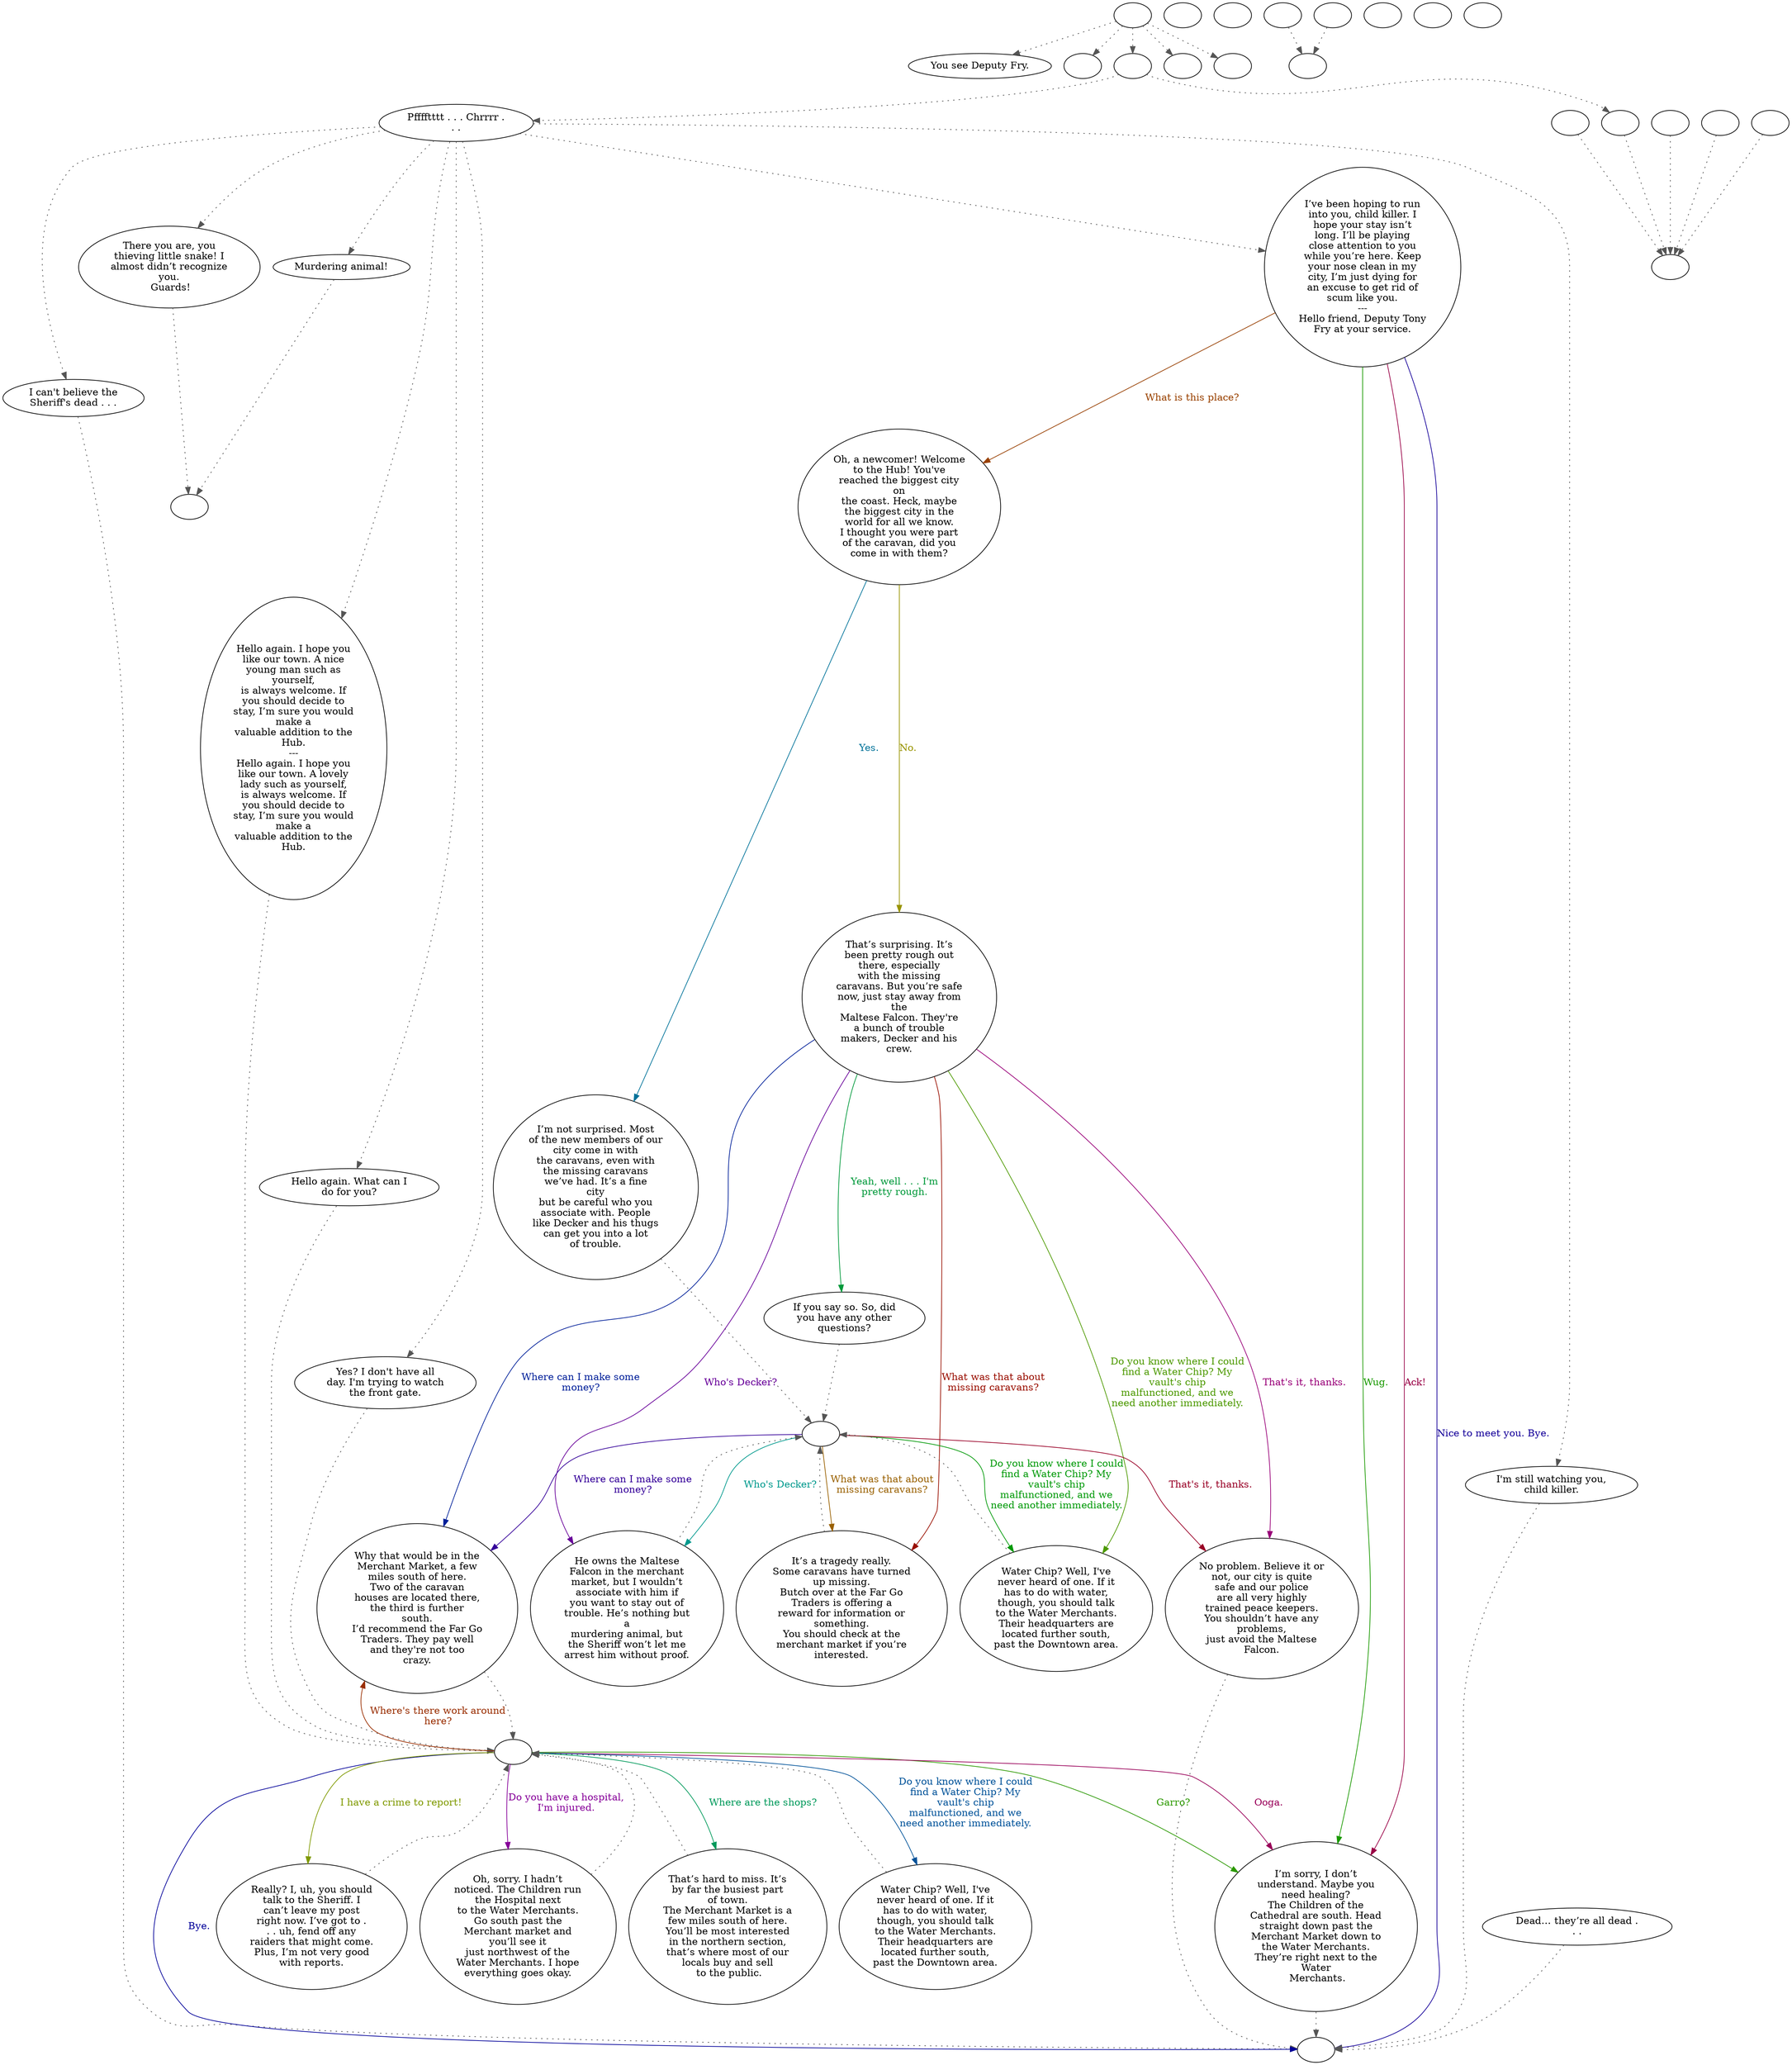 digraph FRY {
  "start" [style=filled       fillcolor="#FFFFFF"       color="#000000"]
  "start" -> "look_at_p_proc" [style=dotted color="#555555"]
  "start" -> "pickup_p_proc" [style=dotted color="#555555"]
  "start" -> "talk_p_proc" [style=dotted color="#555555"]
  "start" -> "critter_p_proc" [style=dotted color="#555555"]
  "start" -> "destroy_p_proc" [style=dotted color="#555555"]
  "start" [label=""]
  "combat" [style=filled       fillcolor="#FFFFFF"       color="#000000"]
  "combat" [label=""]
  "critter_p_proc" [style=filled       fillcolor="#FFFFFF"       color="#000000"]
  "critter_p_proc" [label=""]
  "pickup_p_proc" [style=filled       fillcolor="#FFFFFF"       color="#000000"]
  "pickup_p_proc" [label=""]
  "talk_p_proc" [style=filled       fillcolor="#FFFFFF"       color="#000000"]
  "talk_p_proc" -> "get_reaction" [style=dotted color="#555555"]
  "talk_p_proc" -> "FryDialog" [style=dotted color="#555555"]
  "talk_p_proc" [label=""]
  "destroy_p_proc" [style=filled       fillcolor="#FFFFFF"       color="#000000"]
  "destroy_p_proc" [label=""]
  "look_at_p_proc" [style=filled       fillcolor="#FFFFFF"       color="#000000"]
  "look_at_p_proc" [label="You see Deputy Fry."]
  "damage_p_proc" [style=filled       fillcolor="#FFFFFF"       color="#000000"]
  "damage_p_proc" [label=""]
  "FryDialog" [style=filled       fillcolor="#FFFFFF"       color="#000000"]
  "FryDialog" -> "Fry11" [style=dotted color="#555555"]
  "FryDialog" -> "Fry12" [style=dotted color="#555555"]
  "FryDialog" -> "Fry13" [style=dotted color="#555555"]
  "FryDialog" -> "Fry00" [style=dotted color="#555555"]
  "FryDialog" -> "Fry10" [style=dotted color="#555555"]
  "FryDialog" -> "Fry14" [style=dotted color="#555555"]
  "FryDialog" -> "Fry15" [style=dotted color="#555555"]
  "FryDialog" -> "Fry16" [style=dotted color="#555555"]
  "FryDialog" [label="Pfffftttt . . . Chrrrr .\n. ."]
  "FryCombat" [style=filled       fillcolor="#FFFFFF"       color="#000000"]
  "FryCombat" [label=""]
  "FryEnd" [style=filled       fillcolor="#FFFFFF"       color="#000000"]
  "FryEnd" [label=""]
  "Fry00" [style=filled       fillcolor="#FFFFFF"       color="#000000"]
  "Fry00" [label="I’ve been hoping to run\ninto you, child killer. I\nhope your stay isn’t\nlong. I’ll be playing\nclose attention to you\nwhile you’re here. Keep\nyour nose clean in my\ncity, I’m just dying for\nan excuse to get rid of\nscum like you.\n---\nHello friend, Deputy Tony\nFry at your service."]
  "Fry00" -> "Fry01" [label="What is this place?" color="#994100" fontcolor="#994100"]
  "Fry00" -> "FryEnd" [label="Nice to meet you. Bye." color="#140099" fontcolor="#140099"]
  "Fry00" -> "Fry09" [label="Wug." color="#199900" fontcolor="#199900"]
  "Fry00" -> "Fry09" [label="Ack!" color="#990045" fontcolor="#990045"]
  "Fry01" [style=filled       fillcolor="#FFFFFF"       color="#000000"]
  "Fry01" [label="Oh, a newcomer! Welcome\nto the Hub! You've\nreached the biggest city\non\nthe coast. Heck, maybe\nthe biggest city in the\nworld for all we know.\nI thought you were part\nof the caravan, did you\ncome in with them?"]
  "Fry01" -> "Fry02" [label="Yes." color="#007299" fontcolor="#007299"]
  "Fry01" -> "Fry03" [label="No." color="#999400" fontcolor="#999400"]
  "Fry02" [style=filled       fillcolor="#FFFFFF"       color="#000000"]
  "Fry02" -> "Fry05" [style=dotted color="#555555"]
  "Fry02" [label="I’m not surprised. Most\nof the new members of our\ncity come in with\nthe caravans, even with\nthe missing caravans\nwe’ve had. It’s a fine\ncity\nbut be careful who you\nassociate with. People\nlike Decker and his thugs\ncan get you into a lot\nof trouble."]
  "Fry03" [style=filled       fillcolor="#FFFFFF"       color="#000000"]
  "Fry03" [label="That’s surprising. It’s\nbeen pretty rough out\nthere, especially\nwith the missing\ncaravans. But you’re safe\nnow, just stay away from\nthe\nMaltese Falcon. They're\na bunch of trouble\nmakers, Decker and his\ncrew."]
  "Fry03" -> "Fry07" [label="Who's Decker?" color="#670099" fontcolor="#670099"]
  "Fry03" -> "Fry04" [label="Yeah, well . . . I'm\npretty rough." color="#00993A" fontcolor="#00993A"]
  "Fry03" -> "Fry06" [label="What was that about\nmissing caravans?" color="#990E00" fontcolor="#990E00"]
  "Fry03" -> "Fry21" [label="Where can I make some\nmoney?" color="#001F99" fontcolor="#001F99"]
  "Fry03" -> "Fry23" [label="Do you know where I could\nfind a Water Chip? My\nvault's chip\nmalfunctioned, and we\nneed another immediately." color="#4C9900" fontcolor="#4C9900"]
  "Fry03" -> "Fry08" [label="That's it, thanks." color="#990078" fontcolor="#990078"]
  "Fry04" [style=filled       fillcolor="#FFFFFF"       color="#000000"]
  "Fry04" -> "Fry05" [style=dotted color="#555555"]
  "Fry04" [label="If you say so. So, did\nyou have any other\nquestions?"]
  "Fry05" [style=filled       fillcolor="#FFFFFF"       color="#000000"]
  "Fry05" [label=""]
  "Fry05" -> "Fry07" [label="Who's Decker?" color="#00998D" fontcolor="#00998D"]
  "Fry05" -> "Fry06" [label="What was that about\nmissing caravans?" color="#996000" fontcolor="#996000"]
  "Fry05" -> "Fry21" [label="Where can I make some\nmoney?" color="#340099" fontcolor="#340099"]
  "Fry05" -> "Fry23" [label="Do you know where I could\nfind a Water Chip? My\nvault's chip\nmalfunctioned, and we\nneed another immediately." color="#009907" fontcolor="#009907"]
  "Fry05" -> "Fry08" [label="That's it, thanks." color="#990026" fontcolor="#990026"]
  "Fry06" [style=filled       fillcolor="#FFFFFF"       color="#000000"]
  "Fry06" -> "Fry05" [style=dotted color="#555555"]
  "Fry06" [label="It’s a tragedy really.\nSome caravans have turned\nup missing.\nButch over at the Far Go\nTraders is offering a\nreward for information or\nsomething.\nYou should check at the\nmerchant market if you’re\ninterested."]
  "Fry07" [style=filled       fillcolor="#FFFFFF"       color="#000000"]
  "Fry07" -> "Fry05" [style=dotted color="#555555"]
  "Fry07" [label="He owns the Maltese\nFalcon in the merchant\nmarket, but I wouldn’t\nassociate with him if\nyou want to stay out of\ntrouble. He’s nothing but\na\nmurdering animal, but\nthe Sheriff won’t let me\narrest him without proof."]
  "Fry08" [style=filled       fillcolor="#FFFFFF"       color="#000000"]
  "Fry08" -> "FryEnd" [style=dotted color="#555555"]
  "Fry08" [label="No problem. Believe it or\nnot, our city is quite\nsafe and our police\nare all very highly\ntrained peace keepers.\nYou shouldn’t have any\nproblems,\njust avoid the Maltese\nFalcon."]
  "Fry09" [style=filled       fillcolor="#FFFFFF"       color="#000000"]
  "Fry09" -> "FryEnd" [style=dotted color="#555555"]
  "Fry09" [label="I’m sorry, I don’t\nunderstand. Maybe you\nneed healing?\nThe Children of the\nCathedral are south. Head\nstraight down past the\nMerchant Market down to\nthe Water Merchants.\nThey’re right next to the\nWater\n Merchants."]
  "Fry10" [style=filled       fillcolor="#FFFFFF"       color="#000000"]
  "Fry10" -> "FryEnd" [style=dotted color="#555555"]
  "Fry10" [label="I'm still watching you,\nchild killer."]
  "Fry11" [style=filled       fillcolor="#FFFFFF"       color="#000000"]
  "Fry11" -> "FryCombat" [style=dotted color="#555555"]
  "Fry11" [label="Murdering animal!"]
  "Fry12" [style=filled       fillcolor="#FFFFFF"       color="#000000"]
  "Fry12" -> "FryEnd" [style=dotted color="#555555"]
  "Fry12" [label="I can't believe the\nSheriff's dead . . ."]
  "Fry13" [style=filled       fillcolor="#FFFFFF"       color="#000000"]
  "Fry13" -> "FryCombat" [style=dotted color="#555555"]
  "Fry13" [label="There you are, you\nthieving little snake! I\nalmost didn’t recognize\nyou.\n Guards!"]
  "Fry14" [style=filled       fillcolor="#FFFFFF"       color="#000000"]
  "Fry14" -> "Fry17" [style=dotted color="#555555"]
  "Fry14" [label="Hello again. I hope you\nlike our town. A nice\nyoung man such as\nyourself,\nis always welcome. If\nyou should decide to\nstay, I’m sure you would\nmake a\nvaluable addition to the\nHub.\n---\nHello again. I hope you\nlike our town. A lovely\nlady such as yourself,\nis always welcome. If\nyou should decide to\nstay, I’m sure you would\nmake a\nvaluable addition to the\nHub."]
  "Fry15" [style=filled       fillcolor="#FFFFFF"       color="#000000"]
  "Fry15" -> "Fry17" [style=dotted color="#555555"]
  "Fry15" [label="Hello again. What can I\ndo for you?"]
  "Fry16" [style=filled       fillcolor="#FFFFFF"       color="#000000"]
  "Fry16" -> "Fry17" [style=dotted color="#555555"]
  "Fry16" [label="Yes? I don't have all\nday. I'm trying to watch\nthe front gate."]
  "Fry17" [style=filled       fillcolor="#FFFFFF"       color="#000000"]
  "Fry17" [label=""]
  "Fry17" -> "Fry24" [label="Do you know where I could\nfind a Water Chip? My\nvault's chip\nmalfunctioned, and we\nneed another immediately." color="#005299" fontcolor="#005299"]
  "Fry17" -> "Fry18" [label="I have a crime to report!" color="#7F9900" fontcolor="#7F9900"]
  "Fry17" -> "Fry19" [label="Do you have a hospital,\nI'm injured." color="#860099" fontcolor="#860099"]
  "Fry17" -> "Fry20" [label="Where are the shops?" color="#00995A" fontcolor="#00995A"]
  "Fry17" -> "Fry21" [label="Where's there work around\nhere?" color="#992D00" fontcolor="#992D00"]
  "Fry17" -> "FryEnd" [label="Bye." color="#010099" fontcolor="#010099"]
  "Fry17" -> "Fry09" [label="Garro?" color="#2C9900" fontcolor="#2C9900"]
  "Fry17" -> "Fry09" [label="Ooga." color="#990059" fontcolor="#990059"]
  "Fry18" [style=filled       fillcolor="#FFFFFF"       color="#000000"]
  "Fry18" -> "Fry17" [style=dotted color="#555555"]
  "Fry18" [label="Really? I, uh, you should\ntalk to the Sheriff. I\ncan’t leave my post\nright now. I’ve got to .\n. . uh, fend off any\nraiders that might come.\nPlus, I’m not very good\nwith reports."]
  "Fry19" [style=filled       fillcolor="#FFFFFF"       color="#000000"]
  "Fry19" -> "Fry17" [style=dotted color="#555555"]
  "Fry19" [label="Oh, sorry. I hadn’t\nnoticed. The Children run\nthe Hospital next\nto the Water Merchants.\nGo south past the\nMerchant market and\nyou’ll see it\njust northwest of the\nWater Merchants. I hope\neverything goes okay."]
  "Fry20" [style=filled       fillcolor="#FFFFFF"       color="#000000"]
  "Fry20" -> "Fry17" [style=dotted color="#555555"]
  "Fry20" [label="That’s hard to miss. It’s\nby far the busiest part\nof town.\nThe Merchant Market is a\nfew miles south of here.\nYou’ll be most interested\nin the northern section,\nthat’s where most of our\nlocals buy and sell\n to the public."]
  "Fry21" [style=filled       fillcolor="#FFFFFF"       color="#000000"]
  "Fry21" -> "Fry17" [style=dotted color="#555555"]
  "Fry21" [label="Why that would be in the\nMerchant Market, a few\nmiles south of here.\nTwo of the caravan\nhouses are located there,\nthe third is further\nsouth.\nI’d recommend the Far Go\nTraders. They pay well\nand they're not too\ncrazy."]
  "Fry22" [style=filled       fillcolor="#FFFFFF"       color="#000000"]
  "Fry22" -> "FryEnd" [style=dotted color="#555555"]
  "Fry22" [label="Dead… they’re all dead .\n. ."]
  "Fry23" [style=filled       fillcolor="#FFFFFF"       color="#000000"]
  "Fry23" -> "Fry05" [style=dotted color="#555555"]
  "Fry23" [label="Water Chip? Well, I've\nnever heard of one. If it\nhas to do with water,\nthough, you should talk\nto the Water Merchants.\nTheir headquarters are\nlocated further south,\npast the Downtown area."]
  "Fry24" [style=filled       fillcolor="#FFFFFF"       color="#000000"]
  "Fry24" -> "Fry17" [style=dotted color="#555555"]
  "Fry24" [label="Water Chip? Well, I've\nnever heard of one. If it\nhas to do with water,\nthough, you should talk\nto the Water Merchants.\nTheir headquarters are\nlocated further south,\npast the Downtown area."]
  "get_reaction" [style=filled       fillcolor="#FFFFFF"       color="#000000"]
  "get_reaction" -> "ReactToLevel" [style=dotted color="#555555"]
  "get_reaction" [label=""]
  "ReactToLevel" [style=filled       fillcolor="#FFFFFF"       color="#000000"]
  "ReactToLevel" [label=""]
  "LevelToReact" [style=filled       fillcolor="#FFFFFF"       color="#000000"]
  "LevelToReact" [label=""]
  "UpReact" [style=filled       fillcolor="#FFFFFF"       color="#000000"]
  "UpReact" -> "ReactToLevel" [style=dotted color="#555555"]
  "UpReact" [label=""]
  "DownReact" [style=filled       fillcolor="#FFFFFF"       color="#000000"]
  "DownReact" -> "ReactToLevel" [style=dotted color="#555555"]
  "DownReact" [label=""]
  "BottomReact" [style=filled       fillcolor="#FFFFFF"       color="#000000"]
  "BottomReact" [label=""]
  "TopReact" [style=filled       fillcolor="#FFFFFF"       color="#000000"]
  "TopReact" [label=""]
  "BigUpReact" [style=filled       fillcolor="#FFFFFF"       color="#000000"]
  "BigUpReact" -> "ReactToLevel" [style=dotted color="#555555"]
  "BigUpReact" [label=""]
  "BigDownReact" [style=filled       fillcolor="#FFFFFF"       color="#000000"]
  "BigDownReact" -> "ReactToLevel" [style=dotted color="#555555"]
  "BigDownReact" [label=""]
  "UpReactLevel" [style=filled       fillcolor="#FFFFFF"       color="#000000"]
  "UpReactLevel" -> "LevelToReact" [style=dotted color="#555555"]
  "UpReactLevel" [label=""]
  "DownReactLevel" [style=filled       fillcolor="#FFFFFF"       color="#000000"]
  "DownReactLevel" -> "LevelToReact" [style=dotted color="#555555"]
  "DownReactLevel" [label=""]
  "Goodbyes" [style=filled       fillcolor="#FFFFFF"       color="#000000"]
  "Goodbyes" [label=""]
}